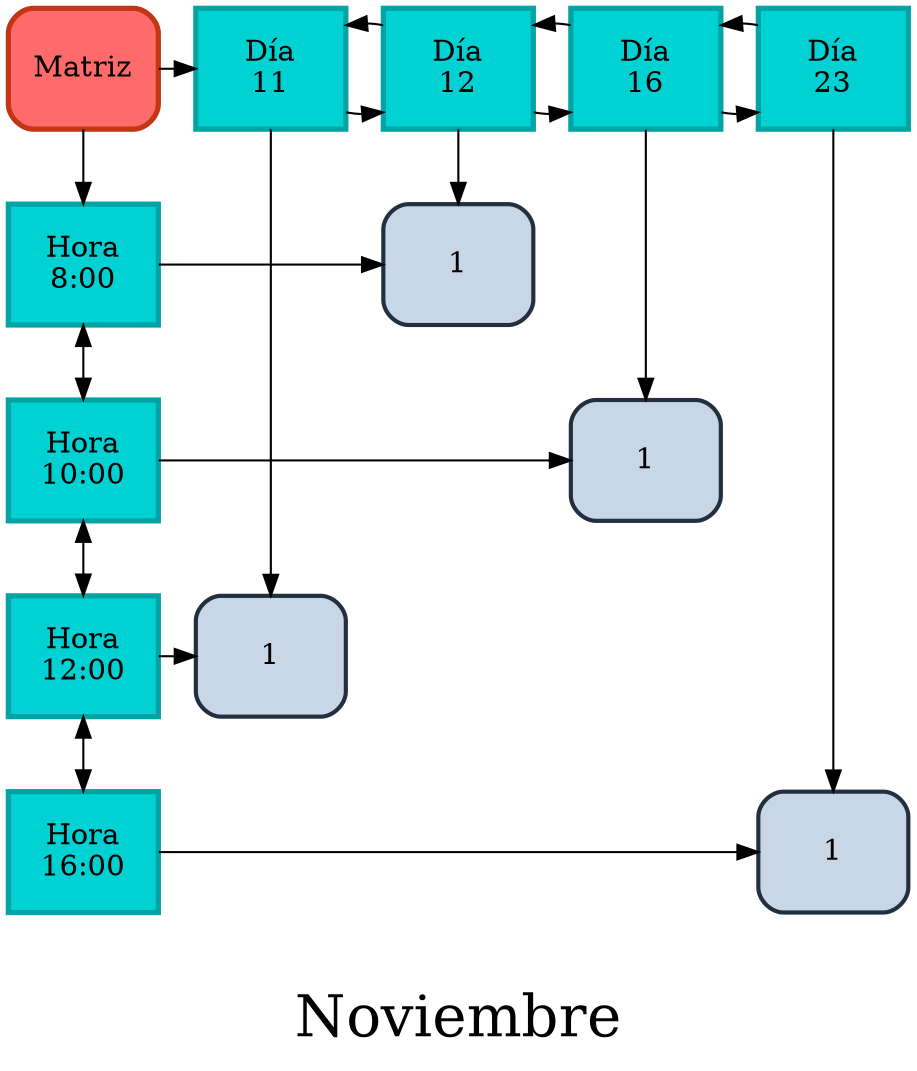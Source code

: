 
        digraph G {
        label="\nNoviembre" fontsize=28;
        node [shape=box, height=0.8];
        Head[ label = "Matriz", width = 1, style = "filled, rounded" fillcolor = "#ff6b6b", color="#c23616" group = 1 penwidth=2.5];
        
		F8 [label = "Hora\n8:00"   width = 1 style = filled, fillcolor = "#00d2d3", color="#01a3a4" penwidth=2.5 group = 1 ];
		F10 [label = "Hora\n10:00"   width = 1 style = filled, fillcolor = "#00d2d3", color="#01a3a4" penwidth=2.5 group = 1 ];
		F12 [label = "Hora\n12:00"   width = 1 style = filled, fillcolor = "#00d2d3", color="#01a3a4" penwidth=2.5 group = 1 ];
		F16 [label = "Hora\n16:00"   width = 1 style = filled, fillcolor = "#00d2d3", color="#01a3a4" penwidth=2.5 group = 1 ];
		edge[dir="both"];
		F8 -> F10;
		F10 -> F12;
		F12 -> F16;
		edge[dir="forward"];
		C11 [label = "Día\n11"   width = 1 style = filled, fillcolor = "#00d2d3", color="#01a3a4" penwidth=2.5 group = 11 ];
		C12 [label = "Día\n12"   width = 1 style = filled, fillcolor = "#00d2d3", color="#01a3a4" penwidth=2.5 group = 12 ];
		C16 [label = "Día\n16"   width = 1 style = filled, fillcolor = "#00d2d3", color="#01a3a4" penwidth=2.5 group = 16 ];
		C23 [label = "Día\n23"   width = 1 style = filled, fillcolor = "#00d2d3", color="#01a3a4" penwidth=2.5 group = 23 ];
		C11 -> C12;
		C12 -> C11;
		C12 -> C16;
		C16 -> C12;
		C16 -> C23;
		C23 -> C16;
		Head -> F8; 
		Head -> C11;
		{ rank = same; Head;C11; C12; C16; C23; }
		N8_L12 [label = "1" width = 1, style="filled, rounded" fillcolor="#c8d6e5" color="#222f3e" penwidth=2 group = 12 ];
		F8 -> N8_L12;
		N10_L16 [label = "1" width = 1, style="filled, rounded" fillcolor="#c8d6e5" color="#222f3e" penwidth=2 group = 16 ];
		F10 -> N10_L16;
		N12_L11 [label = "1" width = 1, style="filled, rounded" fillcolor="#c8d6e5" color="#222f3e" penwidth=2 group = 11 ];
		F12 -> N12_L11;
		N16_L23 [label = "1" width = 1, style="filled, rounded" fillcolor="#c8d6e5" color="#222f3e" penwidth=2 group = 23 ];
		F16 -> N16_L23;
		{ rank = same; F8; N8_L12; }
		{ rank = same; F10; N10_L16; }
		{ rank = same; F12; N12_L11; }
		{ rank = same; F16; N16_L23; }
		C11 -> N12_L11;
		C12 -> N8_L12;
		C16 -> N10_L16;
		C23 -> N16_L23;
}